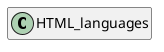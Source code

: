 @startuml
set namespaceSeparator \\
hide members
hide << alias >> circle

class HTML_languages
@enduml
